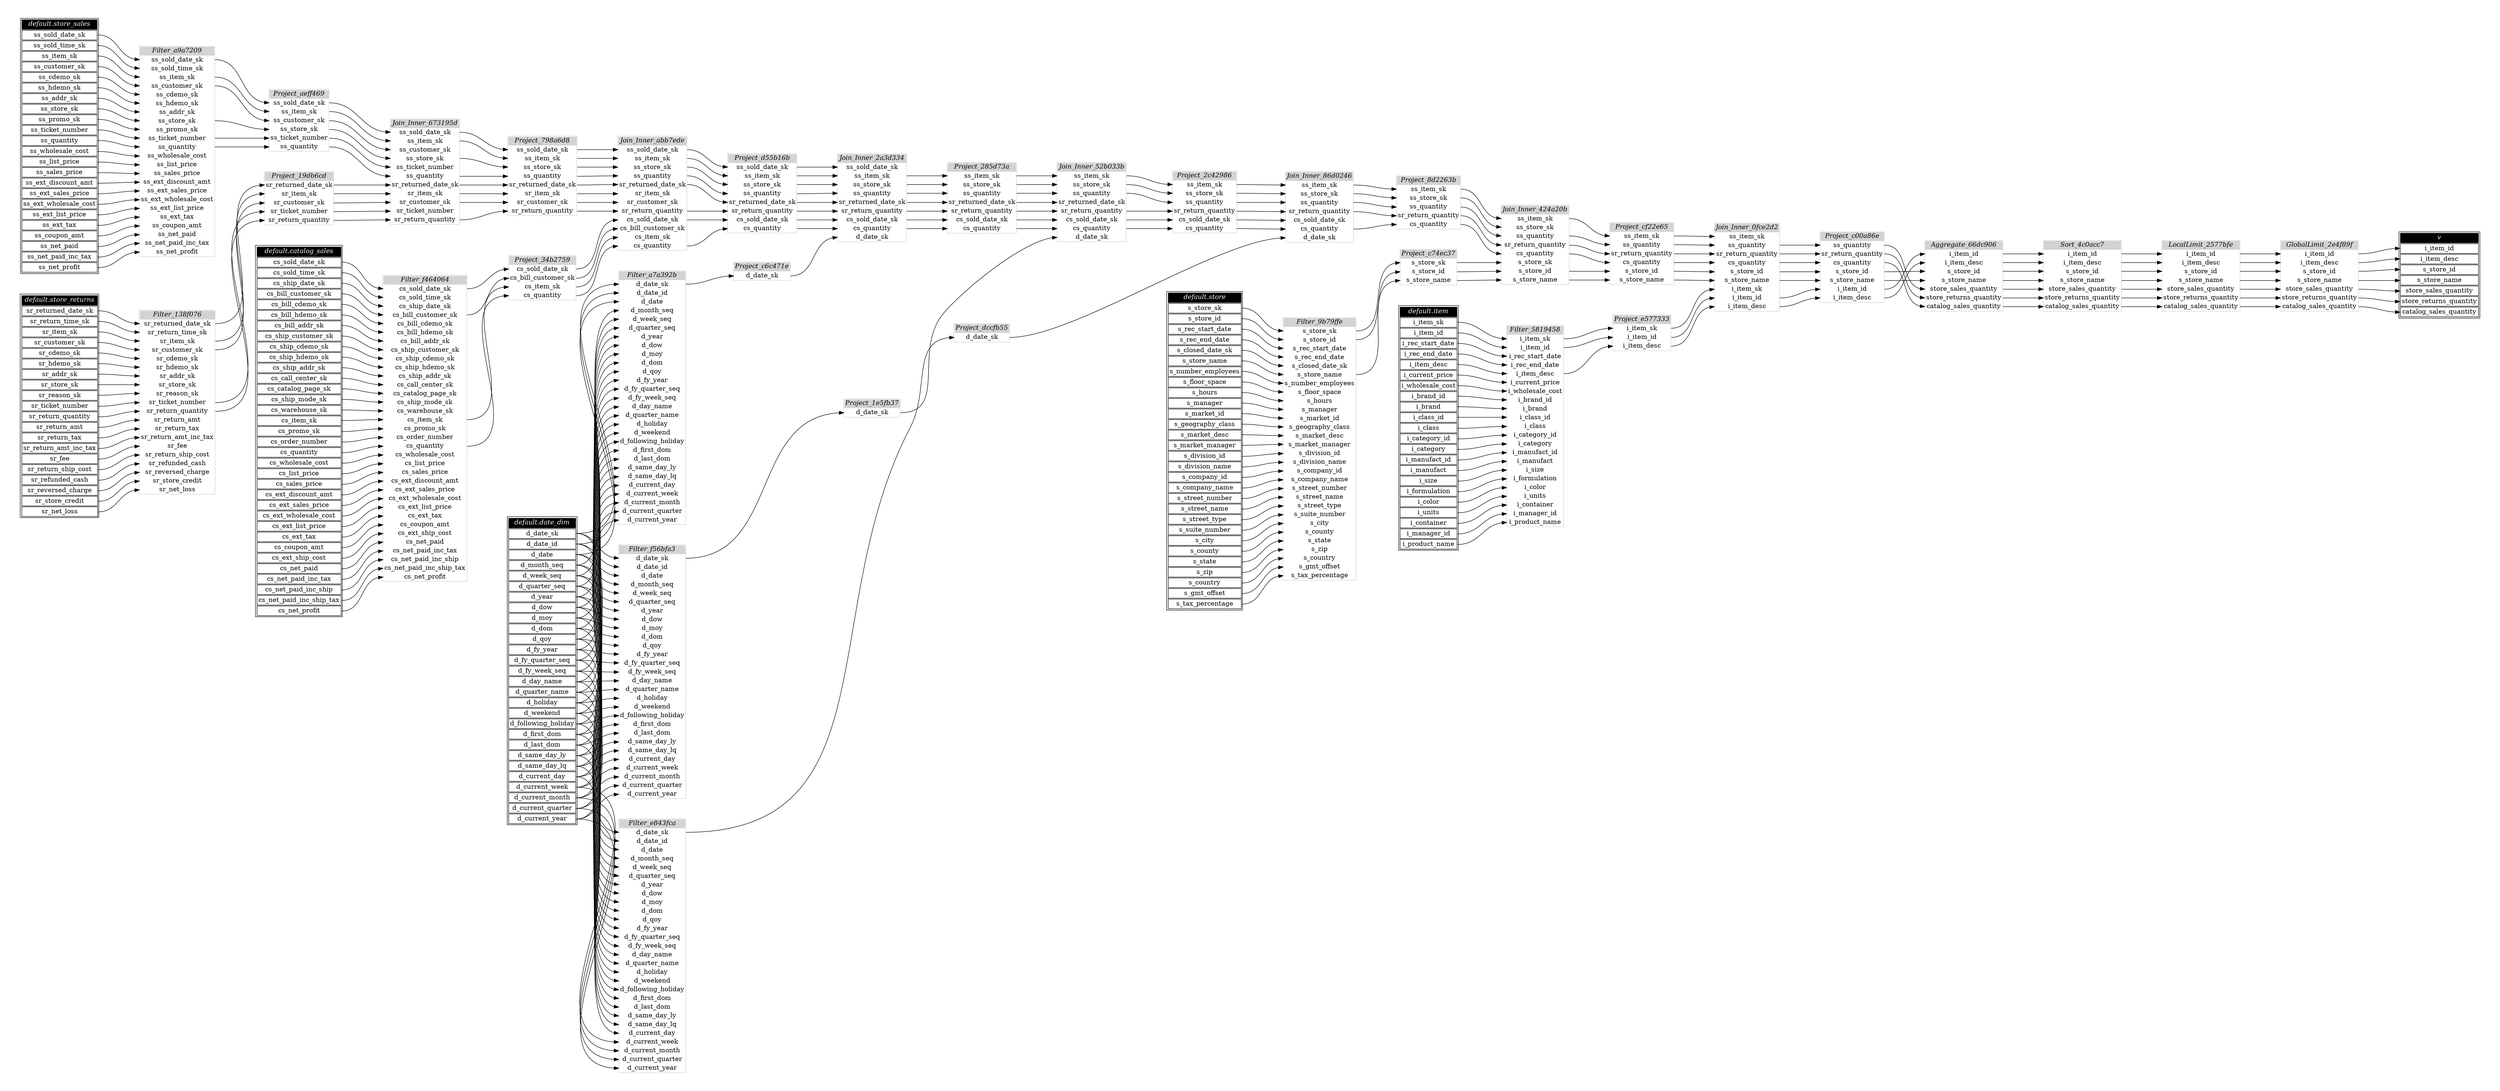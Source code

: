 // Automatically generated by TPCDSFlowTestSuite


digraph {
  graph [pad="0.5" nodesep="0.5" ranksep="1" fontname="Helvetica" rankdir=LR];
  node [shape=plaintext]

  
"Aggregate_66dc906" [label=<
<table color="lightgray" border="1" cellborder="0" cellspacing="0">
  <tr><td bgcolor="lightgray" port="nodeName"><i>Aggregate_66dc906</i></td></tr>
  <tr><td port="0">i_item_id</td></tr>
<tr><td port="1">i_item_desc</td></tr>
<tr><td port="2">s_store_id</td></tr>
<tr><td port="3">s_store_name</td></tr>
<tr><td port="4">store_sales_quantity</td></tr>
<tr><td port="5">store_returns_quantity</td></tr>
<tr><td port="6">catalog_sales_quantity</td></tr>
</table>>];
     

"Filter_138f076" [label=<
<table color="lightgray" border="1" cellborder="0" cellspacing="0">
  <tr><td bgcolor="lightgray" port="nodeName"><i>Filter_138f076</i></td></tr>
  <tr><td port="0">sr_returned_date_sk</td></tr>
<tr><td port="1">sr_return_time_sk</td></tr>
<tr><td port="2">sr_item_sk</td></tr>
<tr><td port="3">sr_customer_sk</td></tr>
<tr><td port="4">sr_cdemo_sk</td></tr>
<tr><td port="5">sr_hdemo_sk</td></tr>
<tr><td port="6">sr_addr_sk</td></tr>
<tr><td port="7">sr_store_sk</td></tr>
<tr><td port="8">sr_reason_sk</td></tr>
<tr><td port="9">sr_ticket_number</td></tr>
<tr><td port="10">sr_return_quantity</td></tr>
<tr><td port="11">sr_return_amt</td></tr>
<tr><td port="12">sr_return_tax</td></tr>
<tr><td port="13">sr_return_amt_inc_tax</td></tr>
<tr><td port="14">sr_fee</td></tr>
<tr><td port="15">sr_return_ship_cost</td></tr>
<tr><td port="16">sr_refunded_cash</td></tr>
<tr><td port="17">sr_reversed_charge</td></tr>
<tr><td port="18">sr_store_credit</td></tr>
<tr><td port="19">sr_net_loss</td></tr>
</table>>];
     

"Filter_5819458" [label=<
<table color="lightgray" border="1" cellborder="0" cellspacing="0">
  <tr><td bgcolor="lightgray" port="nodeName"><i>Filter_5819458</i></td></tr>
  <tr><td port="0">i_item_sk</td></tr>
<tr><td port="1">i_item_id</td></tr>
<tr><td port="2">i_rec_start_date</td></tr>
<tr><td port="3">i_rec_end_date</td></tr>
<tr><td port="4">i_item_desc</td></tr>
<tr><td port="5">i_current_price</td></tr>
<tr><td port="6">i_wholesale_cost</td></tr>
<tr><td port="7">i_brand_id</td></tr>
<tr><td port="8">i_brand</td></tr>
<tr><td port="9">i_class_id</td></tr>
<tr><td port="10">i_class</td></tr>
<tr><td port="11">i_category_id</td></tr>
<tr><td port="12">i_category</td></tr>
<tr><td port="13">i_manufact_id</td></tr>
<tr><td port="14">i_manufact</td></tr>
<tr><td port="15">i_size</td></tr>
<tr><td port="16">i_formulation</td></tr>
<tr><td port="17">i_color</td></tr>
<tr><td port="18">i_units</td></tr>
<tr><td port="19">i_container</td></tr>
<tr><td port="20">i_manager_id</td></tr>
<tr><td port="21">i_product_name</td></tr>
</table>>];
     

"Filter_9b79ffe" [label=<
<table color="lightgray" border="1" cellborder="0" cellspacing="0">
  <tr><td bgcolor="lightgray" port="nodeName"><i>Filter_9b79ffe</i></td></tr>
  <tr><td port="0">s_store_sk</td></tr>
<tr><td port="1">s_store_id</td></tr>
<tr><td port="2">s_rec_start_date</td></tr>
<tr><td port="3">s_rec_end_date</td></tr>
<tr><td port="4">s_closed_date_sk</td></tr>
<tr><td port="5">s_store_name</td></tr>
<tr><td port="6">s_number_employees</td></tr>
<tr><td port="7">s_floor_space</td></tr>
<tr><td port="8">s_hours</td></tr>
<tr><td port="9">s_manager</td></tr>
<tr><td port="10">s_market_id</td></tr>
<tr><td port="11">s_geography_class</td></tr>
<tr><td port="12">s_market_desc</td></tr>
<tr><td port="13">s_market_manager</td></tr>
<tr><td port="14">s_division_id</td></tr>
<tr><td port="15">s_division_name</td></tr>
<tr><td port="16">s_company_id</td></tr>
<tr><td port="17">s_company_name</td></tr>
<tr><td port="18">s_street_number</td></tr>
<tr><td port="19">s_street_name</td></tr>
<tr><td port="20">s_street_type</td></tr>
<tr><td port="21">s_suite_number</td></tr>
<tr><td port="22">s_city</td></tr>
<tr><td port="23">s_county</td></tr>
<tr><td port="24">s_state</td></tr>
<tr><td port="25">s_zip</td></tr>
<tr><td port="26">s_country</td></tr>
<tr><td port="27">s_gmt_offset</td></tr>
<tr><td port="28">s_tax_percentage</td></tr>
</table>>];
     

"Filter_a7a392b" [label=<
<table color="lightgray" border="1" cellborder="0" cellspacing="0">
  <tr><td bgcolor="lightgray" port="nodeName"><i>Filter_a7a392b</i></td></tr>
  <tr><td port="0">d_date_sk</td></tr>
<tr><td port="1">d_date_id</td></tr>
<tr><td port="2">d_date</td></tr>
<tr><td port="3">d_month_seq</td></tr>
<tr><td port="4">d_week_seq</td></tr>
<tr><td port="5">d_quarter_seq</td></tr>
<tr><td port="6">d_year</td></tr>
<tr><td port="7">d_dow</td></tr>
<tr><td port="8">d_moy</td></tr>
<tr><td port="9">d_dom</td></tr>
<tr><td port="10">d_qoy</td></tr>
<tr><td port="11">d_fy_year</td></tr>
<tr><td port="12">d_fy_quarter_seq</td></tr>
<tr><td port="13">d_fy_week_seq</td></tr>
<tr><td port="14">d_day_name</td></tr>
<tr><td port="15">d_quarter_name</td></tr>
<tr><td port="16">d_holiday</td></tr>
<tr><td port="17">d_weekend</td></tr>
<tr><td port="18">d_following_holiday</td></tr>
<tr><td port="19">d_first_dom</td></tr>
<tr><td port="20">d_last_dom</td></tr>
<tr><td port="21">d_same_day_ly</td></tr>
<tr><td port="22">d_same_day_lq</td></tr>
<tr><td port="23">d_current_day</td></tr>
<tr><td port="24">d_current_week</td></tr>
<tr><td port="25">d_current_month</td></tr>
<tr><td port="26">d_current_quarter</td></tr>
<tr><td port="27">d_current_year</td></tr>
</table>>];
     

"Filter_a9a7209" [label=<
<table color="lightgray" border="1" cellborder="0" cellspacing="0">
  <tr><td bgcolor="lightgray" port="nodeName"><i>Filter_a9a7209</i></td></tr>
  <tr><td port="0">ss_sold_date_sk</td></tr>
<tr><td port="1">ss_sold_time_sk</td></tr>
<tr><td port="2">ss_item_sk</td></tr>
<tr><td port="3">ss_customer_sk</td></tr>
<tr><td port="4">ss_cdemo_sk</td></tr>
<tr><td port="5">ss_hdemo_sk</td></tr>
<tr><td port="6">ss_addr_sk</td></tr>
<tr><td port="7">ss_store_sk</td></tr>
<tr><td port="8">ss_promo_sk</td></tr>
<tr><td port="9">ss_ticket_number</td></tr>
<tr><td port="10">ss_quantity</td></tr>
<tr><td port="11">ss_wholesale_cost</td></tr>
<tr><td port="12">ss_list_price</td></tr>
<tr><td port="13">ss_sales_price</td></tr>
<tr><td port="14">ss_ext_discount_amt</td></tr>
<tr><td port="15">ss_ext_sales_price</td></tr>
<tr><td port="16">ss_ext_wholesale_cost</td></tr>
<tr><td port="17">ss_ext_list_price</td></tr>
<tr><td port="18">ss_ext_tax</td></tr>
<tr><td port="19">ss_coupon_amt</td></tr>
<tr><td port="20">ss_net_paid</td></tr>
<tr><td port="21">ss_net_paid_inc_tax</td></tr>
<tr><td port="22">ss_net_profit</td></tr>
</table>>];
     

"Filter_e843fca" [label=<
<table color="lightgray" border="1" cellborder="0" cellspacing="0">
  <tr><td bgcolor="lightgray" port="nodeName"><i>Filter_e843fca</i></td></tr>
  <tr><td port="0">d_date_sk</td></tr>
<tr><td port="1">d_date_id</td></tr>
<tr><td port="2">d_date</td></tr>
<tr><td port="3">d_month_seq</td></tr>
<tr><td port="4">d_week_seq</td></tr>
<tr><td port="5">d_quarter_seq</td></tr>
<tr><td port="6">d_year</td></tr>
<tr><td port="7">d_dow</td></tr>
<tr><td port="8">d_moy</td></tr>
<tr><td port="9">d_dom</td></tr>
<tr><td port="10">d_qoy</td></tr>
<tr><td port="11">d_fy_year</td></tr>
<tr><td port="12">d_fy_quarter_seq</td></tr>
<tr><td port="13">d_fy_week_seq</td></tr>
<tr><td port="14">d_day_name</td></tr>
<tr><td port="15">d_quarter_name</td></tr>
<tr><td port="16">d_holiday</td></tr>
<tr><td port="17">d_weekend</td></tr>
<tr><td port="18">d_following_holiday</td></tr>
<tr><td port="19">d_first_dom</td></tr>
<tr><td port="20">d_last_dom</td></tr>
<tr><td port="21">d_same_day_ly</td></tr>
<tr><td port="22">d_same_day_lq</td></tr>
<tr><td port="23">d_current_day</td></tr>
<tr><td port="24">d_current_week</td></tr>
<tr><td port="25">d_current_month</td></tr>
<tr><td port="26">d_current_quarter</td></tr>
<tr><td port="27">d_current_year</td></tr>
</table>>];
     

"Filter_f464064" [label=<
<table color="lightgray" border="1" cellborder="0" cellspacing="0">
  <tr><td bgcolor="lightgray" port="nodeName"><i>Filter_f464064</i></td></tr>
  <tr><td port="0">cs_sold_date_sk</td></tr>
<tr><td port="1">cs_sold_time_sk</td></tr>
<tr><td port="2">cs_ship_date_sk</td></tr>
<tr><td port="3">cs_bill_customer_sk</td></tr>
<tr><td port="4">cs_bill_cdemo_sk</td></tr>
<tr><td port="5">cs_bill_hdemo_sk</td></tr>
<tr><td port="6">cs_bill_addr_sk</td></tr>
<tr><td port="7">cs_ship_customer_sk</td></tr>
<tr><td port="8">cs_ship_cdemo_sk</td></tr>
<tr><td port="9">cs_ship_hdemo_sk</td></tr>
<tr><td port="10">cs_ship_addr_sk</td></tr>
<tr><td port="11">cs_call_center_sk</td></tr>
<tr><td port="12">cs_catalog_page_sk</td></tr>
<tr><td port="13">cs_ship_mode_sk</td></tr>
<tr><td port="14">cs_warehouse_sk</td></tr>
<tr><td port="15">cs_item_sk</td></tr>
<tr><td port="16">cs_promo_sk</td></tr>
<tr><td port="17">cs_order_number</td></tr>
<tr><td port="18">cs_quantity</td></tr>
<tr><td port="19">cs_wholesale_cost</td></tr>
<tr><td port="20">cs_list_price</td></tr>
<tr><td port="21">cs_sales_price</td></tr>
<tr><td port="22">cs_ext_discount_amt</td></tr>
<tr><td port="23">cs_ext_sales_price</td></tr>
<tr><td port="24">cs_ext_wholesale_cost</td></tr>
<tr><td port="25">cs_ext_list_price</td></tr>
<tr><td port="26">cs_ext_tax</td></tr>
<tr><td port="27">cs_coupon_amt</td></tr>
<tr><td port="28">cs_ext_ship_cost</td></tr>
<tr><td port="29">cs_net_paid</td></tr>
<tr><td port="30">cs_net_paid_inc_tax</td></tr>
<tr><td port="31">cs_net_paid_inc_ship</td></tr>
<tr><td port="32">cs_net_paid_inc_ship_tax</td></tr>
<tr><td port="33">cs_net_profit</td></tr>
</table>>];
     

"Filter_f56bfa3" [label=<
<table color="lightgray" border="1" cellborder="0" cellspacing="0">
  <tr><td bgcolor="lightgray" port="nodeName"><i>Filter_f56bfa3</i></td></tr>
  <tr><td port="0">d_date_sk</td></tr>
<tr><td port="1">d_date_id</td></tr>
<tr><td port="2">d_date</td></tr>
<tr><td port="3">d_month_seq</td></tr>
<tr><td port="4">d_week_seq</td></tr>
<tr><td port="5">d_quarter_seq</td></tr>
<tr><td port="6">d_year</td></tr>
<tr><td port="7">d_dow</td></tr>
<tr><td port="8">d_moy</td></tr>
<tr><td port="9">d_dom</td></tr>
<tr><td port="10">d_qoy</td></tr>
<tr><td port="11">d_fy_year</td></tr>
<tr><td port="12">d_fy_quarter_seq</td></tr>
<tr><td port="13">d_fy_week_seq</td></tr>
<tr><td port="14">d_day_name</td></tr>
<tr><td port="15">d_quarter_name</td></tr>
<tr><td port="16">d_holiday</td></tr>
<tr><td port="17">d_weekend</td></tr>
<tr><td port="18">d_following_holiday</td></tr>
<tr><td port="19">d_first_dom</td></tr>
<tr><td port="20">d_last_dom</td></tr>
<tr><td port="21">d_same_day_ly</td></tr>
<tr><td port="22">d_same_day_lq</td></tr>
<tr><td port="23">d_current_day</td></tr>
<tr><td port="24">d_current_week</td></tr>
<tr><td port="25">d_current_month</td></tr>
<tr><td port="26">d_current_quarter</td></tr>
<tr><td port="27">d_current_year</td></tr>
</table>>];
     

"GlobalLimit_2e4f89f" [label=<
<table color="lightgray" border="1" cellborder="0" cellspacing="0">
  <tr><td bgcolor="lightgray" port="nodeName"><i>GlobalLimit_2e4f89f</i></td></tr>
  <tr><td port="0">i_item_id</td></tr>
<tr><td port="1">i_item_desc</td></tr>
<tr><td port="2">s_store_id</td></tr>
<tr><td port="3">s_store_name</td></tr>
<tr><td port="4">store_sales_quantity</td></tr>
<tr><td port="5">store_returns_quantity</td></tr>
<tr><td port="6">catalog_sales_quantity</td></tr>
</table>>];
     

"Join_Inner_0fce2d2" [label=<
<table color="lightgray" border="1" cellborder="0" cellspacing="0">
  <tr><td bgcolor="lightgray" port="nodeName"><i>Join_Inner_0fce2d2</i></td></tr>
  <tr><td port="0">ss_item_sk</td></tr>
<tr><td port="1">ss_quantity</td></tr>
<tr><td port="2">sr_return_quantity</td></tr>
<tr><td port="3">cs_quantity</td></tr>
<tr><td port="4">s_store_id</td></tr>
<tr><td port="5">s_store_name</td></tr>
<tr><td port="6">i_item_sk</td></tr>
<tr><td port="7">i_item_id</td></tr>
<tr><td port="8">i_item_desc</td></tr>
</table>>];
     

"Join_Inner_2a3d334" [label=<
<table color="lightgray" border="1" cellborder="0" cellspacing="0">
  <tr><td bgcolor="lightgray" port="nodeName"><i>Join_Inner_2a3d334</i></td></tr>
  <tr><td port="0">ss_sold_date_sk</td></tr>
<tr><td port="1">ss_item_sk</td></tr>
<tr><td port="2">ss_store_sk</td></tr>
<tr><td port="3">ss_quantity</td></tr>
<tr><td port="4">sr_returned_date_sk</td></tr>
<tr><td port="5">sr_return_quantity</td></tr>
<tr><td port="6">cs_sold_date_sk</td></tr>
<tr><td port="7">cs_quantity</td></tr>
<tr><td port="8">d_date_sk</td></tr>
</table>>];
     

"Join_Inner_424a20b" [label=<
<table color="lightgray" border="1" cellborder="0" cellspacing="0">
  <tr><td bgcolor="lightgray" port="nodeName"><i>Join_Inner_424a20b</i></td></tr>
  <tr><td port="0">ss_item_sk</td></tr>
<tr><td port="1">ss_store_sk</td></tr>
<tr><td port="2">ss_quantity</td></tr>
<tr><td port="3">sr_return_quantity</td></tr>
<tr><td port="4">cs_quantity</td></tr>
<tr><td port="5">s_store_sk</td></tr>
<tr><td port="6">s_store_id</td></tr>
<tr><td port="7">s_store_name</td></tr>
</table>>];
     

"Join_Inner_52b033b" [label=<
<table color="lightgray" border="1" cellborder="0" cellspacing="0">
  <tr><td bgcolor="lightgray" port="nodeName"><i>Join_Inner_52b033b</i></td></tr>
  <tr><td port="0">ss_item_sk</td></tr>
<tr><td port="1">ss_store_sk</td></tr>
<tr><td port="2">ss_quantity</td></tr>
<tr><td port="3">sr_returned_date_sk</td></tr>
<tr><td port="4">sr_return_quantity</td></tr>
<tr><td port="5">cs_sold_date_sk</td></tr>
<tr><td port="6">cs_quantity</td></tr>
<tr><td port="7">d_date_sk</td></tr>
</table>>];
     

"Join_Inner_673195d" [label=<
<table color="lightgray" border="1" cellborder="0" cellspacing="0">
  <tr><td bgcolor="lightgray" port="nodeName"><i>Join_Inner_673195d</i></td></tr>
  <tr><td port="0">ss_sold_date_sk</td></tr>
<tr><td port="1">ss_item_sk</td></tr>
<tr><td port="2">ss_customer_sk</td></tr>
<tr><td port="3">ss_store_sk</td></tr>
<tr><td port="4">ss_ticket_number</td></tr>
<tr><td port="5">ss_quantity</td></tr>
<tr><td port="6">sr_returned_date_sk</td></tr>
<tr><td port="7">sr_item_sk</td></tr>
<tr><td port="8">sr_customer_sk</td></tr>
<tr><td port="9">sr_ticket_number</td></tr>
<tr><td port="10">sr_return_quantity</td></tr>
</table>>];
     

"Join_Inner_86d0246" [label=<
<table color="lightgray" border="1" cellborder="0" cellspacing="0">
  <tr><td bgcolor="lightgray" port="nodeName"><i>Join_Inner_86d0246</i></td></tr>
  <tr><td port="0">ss_item_sk</td></tr>
<tr><td port="1">ss_store_sk</td></tr>
<tr><td port="2">ss_quantity</td></tr>
<tr><td port="3">sr_return_quantity</td></tr>
<tr><td port="4">cs_sold_date_sk</td></tr>
<tr><td port="5">cs_quantity</td></tr>
<tr><td port="6">d_date_sk</td></tr>
</table>>];
     

"Join_Inner_abb7ede" [label=<
<table color="lightgray" border="1" cellborder="0" cellspacing="0">
  <tr><td bgcolor="lightgray" port="nodeName"><i>Join_Inner_abb7ede</i></td></tr>
  <tr><td port="0">ss_sold_date_sk</td></tr>
<tr><td port="1">ss_item_sk</td></tr>
<tr><td port="2">ss_store_sk</td></tr>
<tr><td port="3">ss_quantity</td></tr>
<tr><td port="4">sr_returned_date_sk</td></tr>
<tr><td port="5">sr_item_sk</td></tr>
<tr><td port="6">sr_customer_sk</td></tr>
<tr><td port="7">sr_return_quantity</td></tr>
<tr><td port="8">cs_sold_date_sk</td></tr>
<tr><td port="9">cs_bill_customer_sk</td></tr>
<tr><td port="10">cs_item_sk</td></tr>
<tr><td port="11">cs_quantity</td></tr>
</table>>];
     

"LocalLimit_2577bfe" [label=<
<table color="lightgray" border="1" cellborder="0" cellspacing="0">
  <tr><td bgcolor="lightgray" port="nodeName"><i>LocalLimit_2577bfe</i></td></tr>
  <tr><td port="0">i_item_id</td></tr>
<tr><td port="1">i_item_desc</td></tr>
<tr><td port="2">s_store_id</td></tr>
<tr><td port="3">s_store_name</td></tr>
<tr><td port="4">store_sales_quantity</td></tr>
<tr><td port="5">store_returns_quantity</td></tr>
<tr><td port="6">catalog_sales_quantity</td></tr>
</table>>];
     

"Project_19db6cd" [label=<
<table color="lightgray" border="1" cellborder="0" cellspacing="0">
  <tr><td bgcolor="lightgray" port="nodeName"><i>Project_19db6cd</i></td></tr>
  <tr><td port="0">sr_returned_date_sk</td></tr>
<tr><td port="1">sr_item_sk</td></tr>
<tr><td port="2">sr_customer_sk</td></tr>
<tr><td port="3">sr_ticket_number</td></tr>
<tr><td port="4">sr_return_quantity</td></tr>
</table>>];
     

"Project_1e5fb37" [label=<
<table color="lightgray" border="1" cellborder="0" cellspacing="0">
  <tr><td bgcolor="lightgray" port="nodeName"><i>Project_1e5fb37</i></td></tr>
  <tr><td port="0">d_date_sk</td></tr>
</table>>];
     

"Project_285d73a" [label=<
<table color="lightgray" border="1" cellborder="0" cellspacing="0">
  <tr><td bgcolor="lightgray" port="nodeName"><i>Project_285d73a</i></td></tr>
  <tr><td port="0">ss_item_sk</td></tr>
<tr><td port="1">ss_store_sk</td></tr>
<tr><td port="2">ss_quantity</td></tr>
<tr><td port="3">sr_returned_date_sk</td></tr>
<tr><td port="4">sr_return_quantity</td></tr>
<tr><td port="5">cs_sold_date_sk</td></tr>
<tr><td port="6">cs_quantity</td></tr>
</table>>];
     

"Project_2c42986" [label=<
<table color="lightgray" border="1" cellborder="0" cellspacing="0">
  <tr><td bgcolor="lightgray" port="nodeName"><i>Project_2c42986</i></td></tr>
  <tr><td port="0">ss_item_sk</td></tr>
<tr><td port="1">ss_store_sk</td></tr>
<tr><td port="2">ss_quantity</td></tr>
<tr><td port="3">sr_return_quantity</td></tr>
<tr><td port="4">cs_sold_date_sk</td></tr>
<tr><td port="5">cs_quantity</td></tr>
</table>>];
     

"Project_34b2759" [label=<
<table color="lightgray" border="1" cellborder="0" cellspacing="0">
  <tr><td bgcolor="lightgray" port="nodeName"><i>Project_34b2759</i></td></tr>
  <tr><td port="0">cs_sold_date_sk</td></tr>
<tr><td port="1">cs_bill_customer_sk</td></tr>
<tr><td port="2">cs_item_sk</td></tr>
<tr><td port="3">cs_quantity</td></tr>
</table>>];
     

"Project_798a6d8" [label=<
<table color="lightgray" border="1" cellborder="0" cellspacing="0">
  <tr><td bgcolor="lightgray" port="nodeName"><i>Project_798a6d8</i></td></tr>
  <tr><td port="0">ss_sold_date_sk</td></tr>
<tr><td port="1">ss_item_sk</td></tr>
<tr><td port="2">ss_store_sk</td></tr>
<tr><td port="3">ss_quantity</td></tr>
<tr><td port="4">sr_returned_date_sk</td></tr>
<tr><td port="5">sr_item_sk</td></tr>
<tr><td port="6">sr_customer_sk</td></tr>
<tr><td port="7">sr_return_quantity</td></tr>
</table>>];
     

"Project_8d2263b" [label=<
<table color="lightgray" border="1" cellborder="0" cellspacing="0">
  <tr><td bgcolor="lightgray" port="nodeName"><i>Project_8d2263b</i></td></tr>
  <tr><td port="0">ss_item_sk</td></tr>
<tr><td port="1">ss_store_sk</td></tr>
<tr><td port="2">ss_quantity</td></tr>
<tr><td port="3">sr_return_quantity</td></tr>
<tr><td port="4">cs_quantity</td></tr>
</table>>];
     

"Project_aeff469" [label=<
<table color="lightgray" border="1" cellborder="0" cellspacing="0">
  <tr><td bgcolor="lightgray" port="nodeName"><i>Project_aeff469</i></td></tr>
  <tr><td port="0">ss_sold_date_sk</td></tr>
<tr><td port="1">ss_item_sk</td></tr>
<tr><td port="2">ss_customer_sk</td></tr>
<tr><td port="3">ss_store_sk</td></tr>
<tr><td port="4">ss_ticket_number</td></tr>
<tr><td port="5">ss_quantity</td></tr>
</table>>];
     

"Project_c00a86e" [label=<
<table color="lightgray" border="1" cellborder="0" cellspacing="0">
  <tr><td bgcolor="lightgray" port="nodeName"><i>Project_c00a86e</i></td></tr>
  <tr><td port="0">ss_quantity</td></tr>
<tr><td port="1">sr_return_quantity</td></tr>
<tr><td port="2">cs_quantity</td></tr>
<tr><td port="3">s_store_id</td></tr>
<tr><td port="4">s_store_name</td></tr>
<tr><td port="5">i_item_id</td></tr>
<tr><td port="6">i_item_desc</td></tr>
</table>>];
     

"Project_c6c471e" [label=<
<table color="lightgray" border="1" cellborder="0" cellspacing="0">
  <tr><td bgcolor="lightgray" port="nodeName"><i>Project_c6c471e</i></td></tr>
  <tr><td port="0">d_date_sk</td></tr>
</table>>];
     

"Project_c74ec37" [label=<
<table color="lightgray" border="1" cellborder="0" cellspacing="0">
  <tr><td bgcolor="lightgray" port="nodeName"><i>Project_c74ec37</i></td></tr>
  <tr><td port="0">s_store_sk</td></tr>
<tr><td port="1">s_store_id</td></tr>
<tr><td port="2">s_store_name</td></tr>
</table>>];
     

"Project_cf22e65" [label=<
<table color="lightgray" border="1" cellborder="0" cellspacing="0">
  <tr><td bgcolor="lightgray" port="nodeName"><i>Project_cf22e65</i></td></tr>
  <tr><td port="0">ss_item_sk</td></tr>
<tr><td port="1">ss_quantity</td></tr>
<tr><td port="2">sr_return_quantity</td></tr>
<tr><td port="3">cs_quantity</td></tr>
<tr><td port="4">s_store_id</td></tr>
<tr><td port="5">s_store_name</td></tr>
</table>>];
     

"Project_d55b16b" [label=<
<table color="lightgray" border="1" cellborder="0" cellspacing="0">
  <tr><td bgcolor="lightgray" port="nodeName"><i>Project_d55b16b</i></td></tr>
  <tr><td port="0">ss_sold_date_sk</td></tr>
<tr><td port="1">ss_item_sk</td></tr>
<tr><td port="2">ss_store_sk</td></tr>
<tr><td port="3">ss_quantity</td></tr>
<tr><td port="4">sr_returned_date_sk</td></tr>
<tr><td port="5">sr_return_quantity</td></tr>
<tr><td port="6">cs_sold_date_sk</td></tr>
<tr><td port="7">cs_quantity</td></tr>
</table>>];
     

"Project_dccfb55" [label=<
<table color="lightgray" border="1" cellborder="0" cellspacing="0">
  <tr><td bgcolor="lightgray" port="nodeName"><i>Project_dccfb55</i></td></tr>
  <tr><td port="0">d_date_sk</td></tr>
</table>>];
     

"Project_e577333" [label=<
<table color="lightgray" border="1" cellborder="0" cellspacing="0">
  <tr><td bgcolor="lightgray" port="nodeName"><i>Project_e577333</i></td></tr>
  <tr><td port="0">i_item_sk</td></tr>
<tr><td port="1">i_item_id</td></tr>
<tr><td port="2">i_item_desc</td></tr>
</table>>];
     

"Sort_4c0acc7" [label=<
<table color="lightgray" border="1" cellborder="0" cellspacing="0">
  <tr><td bgcolor="lightgray" port="nodeName"><i>Sort_4c0acc7</i></td></tr>
  <tr><td port="0">i_item_id</td></tr>
<tr><td port="1">i_item_desc</td></tr>
<tr><td port="2">s_store_id</td></tr>
<tr><td port="3">s_store_name</td></tr>
<tr><td port="4">store_sales_quantity</td></tr>
<tr><td port="5">store_returns_quantity</td></tr>
<tr><td port="6">catalog_sales_quantity</td></tr>
</table>>];
     

"default.catalog_sales" [color="black" label=<
<table>
  <tr><td bgcolor="black" port="nodeName"><i><font color="white">default.catalog_sales</font></i></td></tr>
  <tr><td port="0">cs_sold_date_sk</td></tr>
<tr><td port="1">cs_sold_time_sk</td></tr>
<tr><td port="2">cs_ship_date_sk</td></tr>
<tr><td port="3">cs_bill_customer_sk</td></tr>
<tr><td port="4">cs_bill_cdemo_sk</td></tr>
<tr><td port="5">cs_bill_hdemo_sk</td></tr>
<tr><td port="6">cs_bill_addr_sk</td></tr>
<tr><td port="7">cs_ship_customer_sk</td></tr>
<tr><td port="8">cs_ship_cdemo_sk</td></tr>
<tr><td port="9">cs_ship_hdemo_sk</td></tr>
<tr><td port="10">cs_ship_addr_sk</td></tr>
<tr><td port="11">cs_call_center_sk</td></tr>
<tr><td port="12">cs_catalog_page_sk</td></tr>
<tr><td port="13">cs_ship_mode_sk</td></tr>
<tr><td port="14">cs_warehouse_sk</td></tr>
<tr><td port="15">cs_item_sk</td></tr>
<tr><td port="16">cs_promo_sk</td></tr>
<tr><td port="17">cs_order_number</td></tr>
<tr><td port="18">cs_quantity</td></tr>
<tr><td port="19">cs_wholesale_cost</td></tr>
<tr><td port="20">cs_list_price</td></tr>
<tr><td port="21">cs_sales_price</td></tr>
<tr><td port="22">cs_ext_discount_amt</td></tr>
<tr><td port="23">cs_ext_sales_price</td></tr>
<tr><td port="24">cs_ext_wholesale_cost</td></tr>
<tr><td port="25">cs_ext_list_price</td></tr>
<tr><td port="26">cs_ext_tax</td></tr>
<tr><td port="27">cs_coupon_amt</td></tr>
<tr><td port="28">cs_ext_ship_cost</td></tr>
<tr><td port="29">cs_net_paid</td></tr>
<tr><td port="30">cs_net_paid_inc_tax</td></tr>
<tr><td port="31">cs_net_paid_inc_ship</td></tr>
<tr><td port="32">cs_net_paid_inc_ship_tax</td></tr>
<tr><td port="33">cs_net_profit</td></tr>
</table>>];
     

"default.date_dim" [color="black" label=<
<table>
  <tr><td bgcolor="black" port="nodeName"><i><font color="white">default.date_dim</font></i></td></tr>
  <tr><td port="0">d_date_sk</td></tr>
<tr><td port="1">d_date_id</td></tr>
<tr><td port="2">d_date</td></tr>
<tr><td port="3">d_month_seq</td></tr>
<tr><td port="4">d_week_seq</td></tr>
<tr><td port="5">d_quarter_seq</td></tr>
<tr><td port="6">d_year</td></tr>
<tr><td port="7">d_dow</td></tr>
<tr><td port="8">d_moy</td></tr>
<tr><td port="9">d_dom</td></tr>
<tr><td port="10">d_qoy</td></tr>
<tr><td port="11">d_fy_year</td></tr>
<tr><td port="12">d_fy_quarter_seq</td></tr>
<tr><td port="13">d_fy_week_seq</td></tr>
<tr><td port="14">d_day_name</td></tr>
<tr><td port="15">d_quarter_name</td></tr>
<tr><td port="16">d_holiday</td></tr>
<tr><td port="17">d_weekend</td></tr>
<tr><td port="18">d_following_holiday</td></tr>
<tr><td port="19">d_first_dom</td></tr>
<tr><td port="20">d_last_dom</td></tr>
<tr><td port="21">d_same_day_ly</td></tr>
<tr><td port="22">d_same_day_lq</td></tr>
<tr><td port="23">d_current_day</td></tr>
<tr><td port="24">d_current_week</td></tr>
<tr><td port="25">d_current_month</td></tr>
<tr><td port="26">d_current_quarter</td></tr>
<tr><td port="27">d_current_year</td></tr>
</table>>];
     

"default.item" [color="black" label=<
<table>
  <tr><td bgcolor="black" port="nodeName"><i><font color="white">default.item</font></i></td></tr>
  <tr><td port="0">i_item_sk</td></tr>
<tr><td port="1">i_item_id</td></tr>
<tr><td port="2">i_rec_start_date</td></tr>
<tr><td port="3">i_rec_end_date</td></tr>
<tr><td port="4">i_item_desc</td></tr>
<tr><td port="5">i_current_price</td></tr>
<tr><td port="6">i_wholesale_cost</td></tr>
<tr><td port="7">i_brand_id</td></tr>
<tr><td port="8">i_brand</td></tr>
<tr><td port="9">i_class_id</td></tr>
<tr><td port="10">i_class</td></tr>
<tr><td port="11">i_category_id</td></tr>
<tr><td port="12">i_category</td></tr>
<tr><td port="13">i_manufact_id</td></tr>
<tr><td port="14">i_manufact</td></tr>
<tr><td port="15">i_size</td></tr>
<tr><td port="16">i_formulation</td></tr>
<tr><td port="17">i_color</td></tr>
<tr><td port="18">i_units</td></tr>
<tr><td port="19">i_container</td></tr>
<tr><td port="20">i_manager_id</td></tr>
<tr><td port="21">i_product_name</td></tr>
</table>>];
     

"default.store" [color="black" label=<
<table>
  <tr><td bgcolor="black" port="nodeName"><i><font color="white">default.store</font></i></td></tr>
  <tr><td port="0">s_store_sk</td></tr>
<tr><td port="1">s_store_id</td></tr>
<tr><td port="2">s_rec_start_date</td></tr>
<tr><td port="3">s_rec_end_date</td></tr>
<tr><td port="4">s_closed_date_sk</td></tr>
<tr><td port="5">s_store_name</td></tr>
<tr><td port="6">s_number_employees</td></tr>
<tr><td port="7">s_floor_space</td></tr>
<tr><td port="8">s_hours</td></tr>
<tr><td port="9">s_manager</td></tr>
<tr><td port="10">s_market_id</td></tr>
<tr><td port="11">s_geography_class</td></tr>
<tr><td port="12">s_market_desc</td></tr>
<tr><td port="13">s_market_manager</td></tr>
<tr><td port="14">s_division_id</td></tr>
<tr><td port="15">s_division_name</td></tr>
<tr><td port="16">s_company_id</td></tr>
<tr><td port="17">s_company_name</td></tr>
<tr><td port="18">s_street_number</td></tr>
<tr><td port="19">s_street_name</td></tr>
<tr><td port="20">s_street_type</td></tr>
<tr><td port="21">s_suite_number</td></tr>
<tr><td port="22">s_city</td></tr>
<tr><td port="23">s_county</td></tr>
<tr><td port="24">s_state</td></tr>
<tr><td port="25">s_zip</td></tr>
<tr><td port="26">s_country</td></tr>
<tr><td port="27">s_gmt_offset</td></tr>
<tr><td port="28">s_tax_percentage</td></tr>
</table>>];
     

"default.store_returns" [color="black" label=<
<table>
  <tr><td bgcolor="black" port="nodeName"><i><font color="white">default.store_returns</font></i></td></tr>
  <tr><td port="0">sr_returned_date_sk</td></tr>
<tr><td port="1">sr_return_time_sk</td></tr>
<tr><td port="2">sr_item_sk</td></tr>
<tr><td port="3">sr_customer_sk</td></tr>
<tr><td port="4">sr_cdemo_sk</td></tr>
<tr><td port="5">sr_hdemo_sk</td></tr>
<tr><td port="6">sr_addr_sk</td></tr>
<tr><td port="7">sr_store_sk</td></tr>
<tr><td port="8">sr_reason_sk</td></tr>
<tr><td port="9">sr_ticket_number</td></tr>
<tr><td port="10">sr_return_quantity</td></tr>
<tr><td port="11">sr_return_amt</td></tr>
<tr><td port="12">sr_return_tax</td></tr>
<tr><td port="13">sr_return_amt_inc_tax</td></tr>
<tr><td port="14">sr_fee</td></tr>
<tr><td port="15">sr_return_ship_cost</td></tr>
<tr><td port="16">sr_refunded_cash</td></tr>
<tr><td port="17">sr_reversed_charge</td></tr>
<tr><td port="18">sr_store_credit</td></tr>
<tr><td port="19">sr_net_loss</td></tr>
</table>>];
     

"default.store_sales" [color="black" label=<
<table>
  <tr><td bgcolor="black" port="nodeName"><i><font color="white">default.store_sales</font></i></td></tr>
  <tr><td port="0">ss_sold_date_sk</td></tr>
<tr><td port="1">ss_sold_time_sk</td></tr>
<tr><td port="2">ss_item_sk</td></tr>
<tr><td port="3">ss_customer_sk</td></tr>
<tr><td port="4">ss_cdemo_sk</td></tr>
<tr><td port="5">ss_hdemo_sk</td></tr>
<tr><td port="6">ss_addr_sk</td></tr>
<tr><td port="7">ss_store_sk</td></tr>
<tr><td port="8">ss_promo_sk</td></tr>
<tr><td port="9">ss_ticket_number</td></tr>
<tr><td port="10">ss_quantity</td></tr>
<tr><td port="11">ss_wholesale_cost</td></tr>
<tr><td port="12">ss_list_price</td></tr>
<tr><td port="13">ss_sales_price</td></tr>
<tr><td port="14">ss_ext_discount_amt</td></tr>
<tr><td port="15">ss_ext_sales_price</td></tr>
<tr><td port="16">ss_ext_wholesale_cost</td></tr>
<tr><td port="17">ss_ext_list_price</td></tr>
<tr><td port="18">ss_ext_tax</td></tr>
<tr><td port="19">ss_coupon_amt</td></tr>
<tr><td port="20">ss_net_paid</td></tr>
<tr><td port="21">ss_net_paid_inc_tax</td></tr>
<tr><td port="22">ss_net_profit</td></tr>
</table>>];
     

"v" [color="black" label=<
<table>
  <tr><td bgcolor="black" port="nodeName"><i><font color="white">v</font></i></td></tr>
  <tr><td port="0">i_item_id</td></tr>
<tr><td port="1">i_item_desc</td></tr>
<tr><td port="2">s_store_id</td></tr>
<tr><td port="3">s_store_name</td></tr>
<tr><td port="4">store_sales_quantity</td></tr>
<tr><td port="5">store_returns_quantity</td></tr>
<tr><td port="6">catalog_sales_quantity</td></tr>
</table>>];
     
  "Aggregate_66dc906":0 -> "Sort_4c0acc7":0;
"Aggregate_66dc906":1 -> "Sort_4c0acc7":1;
"Aggregate_66dc906":2 -> "Sort_4c0acc7":2;
"Aggregate_66dc906":3 -> "Sort_4c0acc7":3;
"Aggregate_66dc906":4 -> "Sort_4c0acc7":4;
"Aggregate_66dc906":5 -> "Sort_4c0acc7":5;
"Aggregate_66dc906":6 -> "Sort_4c0acc7":6;
"Filter_138f076":0 -> "Project_19db6cd":0;
"Filter_138f076":10 -> "Project_19db6cd":4;
"Filter_138f076":2 -> "Project_19db6cd":1;
"Filter_138f076":3 -> "Project_19db6cd":2;
"Filter_138f076":9 -> "Project_19db6cd":3;
"Filter_5819458":0 -> "Project_e577333":0;
"Filter_5819458":1 -> "Project_e577333":1;
"Filter_5819458":4 -> "Project_e577333":2;
"Filter_9b79ffe":0 -> "Project_c74ec37":0;
"Filter_9b79ffe":1 -> "Project_c74ec37":1;
"Filter_9b79ffe":5 -> "Project_c74ec37":2;
"Filter_a7a392b":0 -> "Project_c6c471e":0;
"Filter_a9a7209":0 -> "Project_aeff469":0;
"Filter_a9a7209":10 -> "Project_aeff469":5;
"Filter_a9a7209":2 -> "Project_aeff469":1;
"Filter_a9a7209":3 -> "Project_aeff469":2;
"Filter_a9a7209":7 -> "Project_aeff469":3;
"Filter_a9a7209":9 -> "Project_aeff469":4;
"Filter_e843fca":0 -> "Project_dccfb55":0;
"Filter_f464064":0 -> "Project_34b2759":0;
"Filter_f464064":15 -> "Project_34b2759":2;
"Filter_f464064":18 -> "Project_34b2759":3;
"Filter_f464064":3 -> "Project_34b2759":1;
"Filter_f56bfa3":0 -> "Project_1e5fb37":0;
"GlobalLimit_2e4f89f":0 -> "v":0;
"GlobalLimit_2e4f89f":1 -> "v":1;
"GlobalLimit_2e4f89f":2 -> "v":2;
"GlobalLimit_2e4f89f":3 -> "v":3;
"GlobalLimit_2e4f89f":4 -> "v":4;
"GlobalLimit_2e4f89f":5 -> "v":5;
"GlobalLimit_2e4f89f":6 -> "v":6;
"Join_Inner_0fce2d2":1 -> "Project_c00a86e":0;
"Join_Inner_0fce2d2":2 -> "Project_c00a86e":1;
"Join_Inner_0fce2d2":3 -> "Project_c00a86e":2;
"Join_Inner_0fce2d2":4 -> "Project_c00a86e":3;
"Join_Inner_0fce2d2":5 -> "Project_c00a86e":4;
"Join_Inner_0fce2d2":7 -> "Project_c00a86e":5;
"Join_Inner_0fce2d2":8 -> "Project_c00a86e":6;
"Join_Inner_2a3d334":1 -> "Project_285d73a":0;
"Join_Inner_2a3d334":2 -> "Project_285d73a":1;
"Join_Inner_2a3d334":3 -> "Project_285d73a":2;
"Join_Inner_2a3d334":4 -> "Project_285d73a":3;
"Join_Inner_2a3d334":5 -> "Project_285d73a":4;
"Join_Inner_2a3d334":6 -> "Project_285d73a":5;
"Join_Inner_2a3d334":7 -> "Project_285d73a":6;
"Join_Inner_424a20b":0 -> "Project_cf22e65":0;
"Join_Inner_424a20b":2 -> "Project_cf22e65":1;
"Join_Inner_424a20b":3 -> "Project_cf22e65":2;
"Join_Inner_424a20b":4 -> "Project_cf22e65":3;
"Join_Inner_424a20b":6 -> "Project_cf22e65":4;
"Join_Inner_424a20b":7 -> "Project_cf22e65":5;
"Join_Inner_52b033b":0 -> "Project_2c42986":0;
"Join_Inner_52b033b":1 -> "Project_2c42986":1;
"Join_Inner_52b033b":2 -> "Project_2c42986":2;
"Join_Inner_52b033b":4 -> "Project_2c42986":3;
"Join_Inner_52b033b":5 -> "Project_2c42986":4;
"Join_Inner_52b033b":6 -> "Project_2c42986":5;
"Join_Inner_673195d":0 -> "Project_798a6d8":0;
"Join_Inner_673195d":1 -> "Project_798a6d8":1;
"Join_Inner_673195d":10 -> "Project_798a6d8":7;
"Join_Inner_673195d":3 -> "Project_798a6d8":2;
"Join_Inner_673195d":5 -> "Project_798a6d8":3;
"Join_Inner_673195d":6 -> "Project_798a6d8":4;
"Join_Inner_673195d":7 -> "Project_798a6d8":5;
"Join_Inner_673195d":8 -> "Project_798a6d8":6;
"Join_Inner_86d0246":0 -> "Project_8d2263b":0;
"Join_Inner_86d0246":1 -> "Project_8d2263b":1;
"Join_Inner_86d0246":2 -> "Project_8d2263b":2;
"Join_Inner_86d0246":3 -> "Project_8d2263b":3;
"Join_Inner_86d0246":5 -> "Project_8d2263b":4;
"Join_Inner_abb7ede":0 -> "Project_d55b16b":0;
"Join_Inner_abb7ede":1 -> "Project_d55b16b":1;
"Join_Inner_abb7ede":11 -> "Project_d55b16b":7;
"Join_Inner_abb7ede":2 -> "Project_d55b16b":2;
"Join_Inner_abb7ede":3 -> "Project_d55b16b":3;
"Join_Inner_abb7ede":4 -> "Project_d55b16b":4;
"Join_Inner_abb7ede":7 -> "Project_d55b16b":5;
"Join_Inner_abb7ede":8 -> "Project_d55b16b":6;
"LocalLimit_2577bfe":0 -> "GlobalLimit_2e4f89f":0;
"LocalLimit_2577bfe":1 -> "GlobalLimit_2e4f89f":1;
"LocalLimit_2577bfe":2 -> "GlobalLimit_2e4f89f":2;
"LocalLimit_2577bfe":3 -> "GlobalLimit_2e4f89f":3;
"LocalLimit_2577bfe":4 -> "GlobalLimit_2e4f89f":4;
"LocalLimit_2577bfe":5 -> "GlobalLimit_2e4f89f":5;
"LocalLimit_2577bfe":6 -> "GlobalLimit_2e4f89f":6;
"Project_19db6cd":0 -> "Join_Inner_673195d":6;
"Project_19db6cd":1 -> "Join_Inner_673195d":7;
"Project_19db6cd":2 -> "Join_Inner_673195d":8;
"Project_19db6cd":3 -> "Join_Inner_673195d":9;
"Project_19db6cd":4 -> "Join_Inner_673195d":10;
"Project_1e5fb37":0 -> "Join_Inner_52b033b":7;
"Project_285d73a":0 -> "Join_Inner_52b033b":0;
"Project_285d73a":1 -> "Join_Inner_52b033b":1;
"Project_285d73a":2 -> "Join_Inner_52b033b":2;
"Project_285d73a":3 -> "Join_Inner_52b033b":3;
"Project_285d73a":4 -> "Join_Inner_52b033b":4;
"Project_285d73a":5 -> "Join_Inner_52b033b":5;
"Project_285d73a":6 -> "Join_Inner_52b033b":6;
"Project_2c42986":0 -> "Join_Inner_86d0246":0;
"Project_2c42986":1 -> "Join_Inner_86d0246":1;
"Project_2c42986":2 -> "Join_Inner_86d0246":2;
"Project_2c42986":3 -> "Join_Inner_86d0246":3;
"Project_2c42986":4 -> "Join_Inner_86d0246":4;
"Project_2c42986":5 -> "Join_Inner_86d0246":5;
"Project_34b2759":0 -> "Join_Inner_abb7ede":8;
"Project_34b2759":1 -> "Join_Inner_abb7ede":9;
"Project_34b2759":2 -> "Join_Inner_abb7ede":10;
"Project_34b2759":3 -> "Join_Inner_abb7ede":11;
"Project_798a6d8":0 -> "Join_Inner_abb7ede":0;
"Project_798a6d8":1 -> "Join_Inner_abb7ede":1;
"Project_798a6d8":2 -> "Join_Inner_abb7ede":2;
"Project_798a6d8":3 -> "Join_Inner_abb7ede":3;
"Project_798a6d8":4 -> "Join_Inner_abb7ede":4;
"Project_798a6d8":5 -> "Join_Inner_abb7ede":5;
"Project_798a6d8":6 -> "Join_Inner_abb7ede":6;
"Project_798a6d8":7 -> "Join_Inner_abb7ede":7;
"Project_8d2263b":0 -> "Join_Inner_424a20b":0;
"Project_8d2263b":1 -> "Join_Inner_424a20b":1;
"Project_8d2263b":2 -> "Join_Inner_424a20b":2;
"Project_8d2263b":3 -> "Join_Inner_424a20b":3;
"Project_8d2263b":4 -> "Join_Inner_424a20b":4;
"Project_aeff469":0 -> "Join_Inner_673195d":0;
"Project_aeff469":1 -> "Join_Inner_673195d":1;
"Project_aeff469":2 -> "Join_Inner_673195d":2;
"Project_aeff469":3 -> "Join_Inner_673195d":3;
"Project_aeff469":4 -> "Join_Inner_673195d":4;
"Project_aeff469":5 -> "Join_Inner_673195d":5;
"Project_c00a86e":0 -> "Aggregate_66dc906":4;
"Project_c00a86e":1 -> "Aggregate_66dc906":5;
"Project_c00a86e":2 -> "Aggregate_66dc906":6;
"Project_c00a86e":3 -> "Aggregate_66dc906":2;
"Project_c00a86e":4 -> "Aggregate_66dc906":3;
"Project_c00a86e":5 -> "Aggregate_66dc906":0;
"Project_c00a86e":6 -> "Aggregate_66dc906":1;
"Project_c6c471e":0 -> "Join_Inner_2a3d334":8;
"Project_c74ec37":0 -> "Join_Inner_424a20b":5;
"Project_c74ec37":1 -> "Join_Inner_424a20b":6;
"Project_c74ec37":2 -> "Join_Inner_424a20b":7;
"Project_cf22e65":0 -> "Join_Inner_0fce2d2":0;
"Project_cf22e65":1 -> "Join_Inner_0fce2d2":1;
"Project_cf22e65":2 -> "Join_Inner_0fce2d2":2;
"Project_cf22e65":3 -> "Join_Inner_0fce2d2":3;
"Project_cf22e65":4 -> "Join_Inner_0fce2d2":4;
"Project_cf22e65":5 -> "Join_Inner_0fce2d2":5;
"Project_d55b16b":0 -> "Join_Inner_2a3d334":0;
"Project_d55b16b":1 -> "Join_Inner_2a3d334":1;
"Project_d55b16b":2 -> "Join_Inner_2a3d334":2;
"Project_d55b16b":3 -> "Join_Inner_2a3d334":3;
"Project_d55b16b":4 -> "Join_Inner_2a3d334":4;
"Project_d55b16b":5 -> "Join_Inner_2a3d334":5;
"Project_d55b16b":6 -> "Join_Inner_2a3d334":6;
"Project_d55b16b":7 -> "Join_Inner_2a3d334":7;
"Project_dccfb55":0 -> "Join_Inner_86d0246":6;
"Project_e577333":0 -> "Join_Inner_0fce2d2":6;
"Project_e577333":1 -> "Join_Inner_0fce2d2":7;
"Project_e577333":2 -> "Join_Inner_0fce2d2":8;
"Sort_4c0acc7":0 -> "LocalLimit_2577bfe":0;
"Sort_4c0acc7":1 -> "LocalLimit_2577bfe":1;
"Sort_4c0acc7":2 -> "LocalLimit_2577bfe":2;
"Sort_4c0acc7":3 -> "LocalLimit_2577bfe":3;
"Sort_4c0acc7":4 -> "LocalLimit_2577bfe":4;
"Sort_4c0acc7":5 -> "LocalLimit_2577bfe":5;
"Sort_4c0acc7":6 -> "LocalLimit_2577bfe":6;
"default.catalog_sales":0 -> "Filter_f464064":0;
"default.catalog_sales":1 -> "Filter_f464064":1;
"default.catalog_sales":10 -> "Filter_f464064":10;
"default.catalog_sales":11 -> "Filter_f464064":11;
"default.catalog_sales":12 -> "Filter_f464064":12;
"default.catalog_sales":13 -> "Filter_f464064":13;
"default.catalog_sales":14 -> "Filter_f464064":14;
"default.catalog_sales":15 -> "Filter_f464064":15;
"default.catalog_sales":16 -> "Filter_f464064":16;
"default.catalog_sales":17 -> "Filter_f464064":17;
"default.catalog_sales":18 -> "Filter_f464064":18;
"default.catalog_sales":19 -> "Filter_f464064":19;
"default.catalog_sales":2 -> "Filter_f464064":2;
"default.catalog_sales":20 -> "Filter_f464064":20;
"default.catalog_sales":21 -> "Filter_f464064":21;
"default.catalog_sales":22 -> "Filter_f464064":22;
"default.catalog_sales":23 -> "Filter_f464064":23;
"default.catalog_sales":24 -> "Filter_f464064":24;
"default.catalog_sales":25 -> "Filter_f464064":25;
"default.catalog_sales":26 -> "Filter_f464064":26;
"default.catalog_sales":27 -> "Filter_f464064":27;
"default.catalog_sales":28 -> "Filter_f464064":28;
"default.catalog_sales":29 -> "Filter_f464064":29;
"default.catalog_sales":3 -> "Filter_f464064":3;
"default.catalog_sales":30 -> "Filter_f464064":30;
"default.catalog_sales":31 -> "Filter_f464064":31;
"default.catalog_sales":32 -> "Filter_f464064":32;
"default.catalog_sales":33 -> "Filter_f464064":33;
"default.catalog_sales":4 -> "Filter_f464064":4;
"default.catalog_sales":5 -> "Filter_f464064":5;
"default.catalog_sales":6 -> "Filter_f464064":6;
"default.catalog_sales":7 -> "Filter_f464064":7;
"default.catalog_sales":8 -> "Filter_f464064":8;
"default.catalog_sales":9 -> "Filter_f464064":9;
"default.date_dim":0 -> "Filter_a7a392b":0;
"default.date_dim":0 -> "Filter_e843fca":0;
"default.date_dim":0 -> "Filter_f56bfa3":0;
"default.date_dim":1 -> "Filter_a7a392b":1;
"default.date_dim":1 -> "Filter_e843fca":1;
"default.date_dim":1 -> "Filter_f56bfa3":1;
"default.date_dim":10 -> "Filter_a7a392b":10;
"default.date_dim":10 -> "Filter_e843fca":10;
"default.date_dim":10 -> "Filter_f56bfa3":10;
"default.date_dim":11 -> "Filter_a7a392b":11;
"default.date_dim":11 -> "Filter_e843fca":11;
"default.date_dim":11 -> "Filter_f56bfa3":11;
"default.date_dim":12 -> "Filter_a7a392b":12;
"default.date_dim":12 -> "Filter_e843fca":12;
"default.date_dim":12 -> "Filter_f56bfa3":12;
"default.date_dim":13 -> "Filter_a7a392b":13;
"default.date_dim":13 -> "Filter_e843fca":13;
"default.date_dim":13 -> "Filter_f56bfa3":13;
"default.date_dim":14 -> "Filter_a7a392b":14;
"default.date_dim":14 -> "Filter_e843fca":14;
"default.date_dim":14 -> "Filter_f56bfa3":14;
"default.date_dim":15 -> "Filter_a7a392b":15;
"default.date_dim":15 -> "Filter_e843fca":15;
"default.date_dim":15 -> "Filter_f56bfa3":15;
"default.date_dim":16 -> "Filter_a7a392b":16;
"default.date_dim":16 -> "Filter_e843fca":16;
"default.date_dim":16 -> "Filter_f56bfa3":16;
"default.date_dim":17 -> "Filter_a7a392b":17;
"default.date_dim":17 -> "Filter_e843fca":17;
"default.date_dim":17 -> "Filter_f56bfa3":17;
"default.date_dim":18 -> "Filter_a7a392b":18;
"default.date_dim":18 -> "Filter_e843fca":18;
"default.date_dim":18 -> "Filter_f56bfa3":18;
"default.date_dim":19 -> "Filter_a7a392b":19;
"default.date_dim":19 -> "Filter_e843fca":19;
"default.date_dim":19 -> "Filter_f56bfa3":19;
"default.date_dim":2 -> "Filter_a7a392b":2;
"default.date_dim":2 -> "Filter_e843fca":2;
"default.date_dim":2 -> "Filter_f56bfa3":2;
"default.date_dim":20 -> "Filter_a7a392b":20;
"default.date_dim":20 -> "Filter_e843fca":20;
"default.date_dim":20 -> "Filter_f56bfa3":20;
"default.date_dim":21 -> "Filter_a7a392b":21;
"default.date_dim":21 -> "Filter_e843fca":21;
"default.date_dim":21 -> "Filter_f56bfa3":21;
"default.date_dim":22 -> "Filter_a7a392b":22;
"default.date_dim":22 -> "Filter_e843fca":22;
"default.date_dim":22 -> "Filter_f56bfa3":22;
"default.date_dim":23 -> "Filter_a7a392b":23;
"default.date_dim":23 -> "Filter_e843fca":23;
"default.date_dim":23 -> "Filter_f56bfa3":23;
"default.date_dim":24 -> "Filter_a7a392b":24;
"default.date_dim":24 -> "Filter_e843fca":24;
"default.date_dim":24 -> "Filter_f56bfa3":24;
"default.date_dim":25 -> "Filter_a7a392b":25;
"default.date_dim":25 -> "Filter_e843fca":25;
"default.date_dim":25 -> "Filter_f56bfa3":25;
"default.date_dim":26 -> "Filter_a7a392b":26;
"default.date_dim":26 -> "Filter_e843fca":26;
"default.date_dim":26 -> "Filter_f56bfa3":26;
"default.date_dim":27 -> "Filter_a7a392b":27;
"default.date_dim":27 -> "Filter_e843fca":27;
"default.date_dim":27 -> "Filter_f56bfa3":27;
"default.date_dim":3 -> "Filter_a7a392b":3;
"default.date_dim":3 -> "Filter_e843fca":3;
"default.date_dim":3 -> "Filter_f56bfa3":3;
"default.date_dim":4 -> "Filter_a7a392b":4;
"default.date_dim":4 -> "Filter_e843fca":4;
"default.date_dim":4 -> "Filter_f56bfa3":4;
"default.date_dim":5 -> "Filter_a7a392b":5;
"default.date_dim":5 -> "Filter_e843fca":5;
"default.date_dim":5 -> "Filter_f56bfa3":5;
"default.date_dim":6 -> "Filter_a7a392b":6;
"default.date_dim":6 -> "Filter_e843fca":6;
"default.date_dim":6 -> "Filter_f56bfa3":6;
"default.date_dim":7 -> "Filter_a7a392b":7;
"default.date_dim":7 -> "Filter_e843fca":7;
"default.date_dim":7 -> "Filter_f56bfa3":7;
"default.date_dim":8 -> "Filter_a7a392b":8;
"default.date_dim":8 -> "Filter_e843fca":8;
"default.date_dim":8 -> "Filter_f56bfa3":8;
"default.date_dim":9 -> "Filter_a7a392b":9;
"default.date_dim":9 -> "Filter_e843fca":9;
"default.date_dim":9 -> "Filter_f56bfa3":9;
"default.item":0 -> "Filter_5819458":0;
"default.item":1 -> "Filter_5819458":1;
"default.item":10 -> "Filter_5819458":10;
"default.item":11 -> "Filter_5819458":11;
"default.item":12 -> "Filter_5819458":12;
"default.item":13 -> "Filter_5819458":13;
"default.item":14 -> "Filter_5819458":14;
"default.item":15 -> "Filter_5819458":15;
"default.item":16 -> "Filter_5819458":16;
"default.item":17 -> "Filter_5819458":17;
"default.item":18 -> "Filter_5819458":18;
"default.item":19 -> "Filter_5819458":19;
"default.item":2 -> "Filter_5819458":2;
"default.item":20 -> "Filter_5819458":20;
"default.item":21 -> "Filter_5819458":21;
"default.item":3 -> "Filter_5819458":3;
"default.item":4 -> "Filter_5819458":4;
"default.item":5 -> "Filter_5819458":5;
"default.item":6 -> "Filter_5819458":6;
"default.item":7 -> "Filter_5819458":7;
"default.item":8 -> "Filter_5819458":8;
"default.item":9 -> "Filter_5819458":9;
"default.store":0 -> "Filter_9b79ffe":0;
"default.store":1 -> "Filter_9b79ffe":1;
"default.store":10 -> "Filter_9b79ffe":10;
"default.store":11 -> "Filter_9b79ffe":11;
"default.store":12 -> "Filter_9b79ffe":12;
"default.store":13 -> "Filter_9b79ffe":13;
"default.store":14 -> "Filter_9b79ffe":14;
"default.store":15 -> "Filter_9b79ffe":15;
"default.store":16 -> "Filter_9b79ffe":16;
"default.store":17 -> "Filter_9b79ffe":17;
"default.store":18 -> "Filter_9b79ffe":18;
"default.store":19 -> "Filter_9b79ffe":19;
"default.store":2 -> "Filter_9b79ffe":2;
"default.store":20 -> "Filter_9b79ffe":20;
"default.store":21 -> "Filter_9b79ffe":21;
"default.store":22 -> "Filter_9b79ffe":22;
"default.store":23 -> "Filter_9b79ffe":23;
"default.store":24 -> "Filter_9b79ffe":24;
"default.store":25 -> "Filter_9b79ffe":25;
"default.store":26 -> "Filter_9b79ffe":26;
"default.store":27 -> "Filter_9b79ffe":27;
"default.store":28 -> "Filter_9b79ffe":28;
"default.store":3 -> "Filter_9b79ffe":3;
"default.store":4 -> "Filter_9b79ffe":4;
"default.store":5 -> "Filter_9b79ffe":5;
"default.store":6 -> "Filter_9b79ffe":6;
"default.store":7 -> "Filter_9b79ffe":7;
"default.store":8 -> "Filter_9b79ffe":8;
"default.store":9 -> "Filter_9b79ffe":9;
"default.store_returns":0 -> "Filter_138f076":0;
"default.store_returns":1 -> "Filter_138f076":1;
"default.store_returns":10 -> "Filter_138f076":10;
"default.store_returns":11 -> "Filter_138f076":11;
"default.store_returns":12 -> "Filter_138f076":12;
"default.store_returns":13 -> "Filter_138f076":13;
"default.store_returns":14 -> "Filter_138f076":14;
"default.store_returns":15 -> "Filter_138f076":15;
"default.store_returns":16 -> "Filter_138f076":16;
"default.store_returns":17 -> "Filter_138f076":17;
"default.store_returns":18 -> "Filter_138f076":18;
"default.store_returns":19 -> "Filter_138f076":19;
"default.store_returns":2 -> "Filter_138f076":2;
"default.store_returns":3 -> "Filter_138f076":3;
"default.store_returns":4 -> "Filter_138f076":4;
"default.store_returns":5 -> "Filter_138f076":5;
"default.store_returns":6 -> "Filter_138f076":6;
"default.store_returns":7 -> "Filter_138f076":7;
"default.store_returns":8 -> "Filter_138f076":8;
"default.store_returns":9 -> "Filter_138f076":9;
"default.store_sales":0 -> "Filter_a9a7209":0;
"default.store_sales":1 -> "Filter_a9a7209":1;
"default.store_sales":10 -> "Filter_a9a7209":10;
"default.store_sales":11 -> "Filter_a9a7209":11;
"default.store_sales":12 -> "Filter_a9a7209":12;
"default.store_sales":13 -> "Filter_a9a7209":13;
"default.store_sales":14 -> "Filter_a9a7209":14;
"default.store_sales":15 -> "Filter_a9a7209":15;
"default.store_sales":16 -> "Filter_a9a7209":16;
"default.store_sales":17 -> "Filter_a9a7209":17;
"default.store_sales":18 -> "Filter_a9a7209":18;
"default.store_sales":19 -> "Filter_a9a7209":19;
"default.store_sales":2 -> "Filter_a9a7209":2;
"default.store_sales":20 -> "Filter_a9a7209":20;
"default.store_sales":21 -> "Filter_a9a7209":21;
"default.store_sales":22 -> "Filter_a9a7209":22;
"default.store_sales":3 -> "Filter_a9a7209":3;
"default.store_sales":4 -> "Filter_a9a7209":4;
"default.store_sales":5 -> "Filter_a9a7209":5;
"default.store_sales":6 -> "Filter_a9a7209":6;
"default.store_sales":7 -> "Filter_a9a7209":7;
"default.store_sales":8 -> "Filter_a9a7209":8;
"default.store_sales":9 -> "Filter_a9a7209":9;
}
       